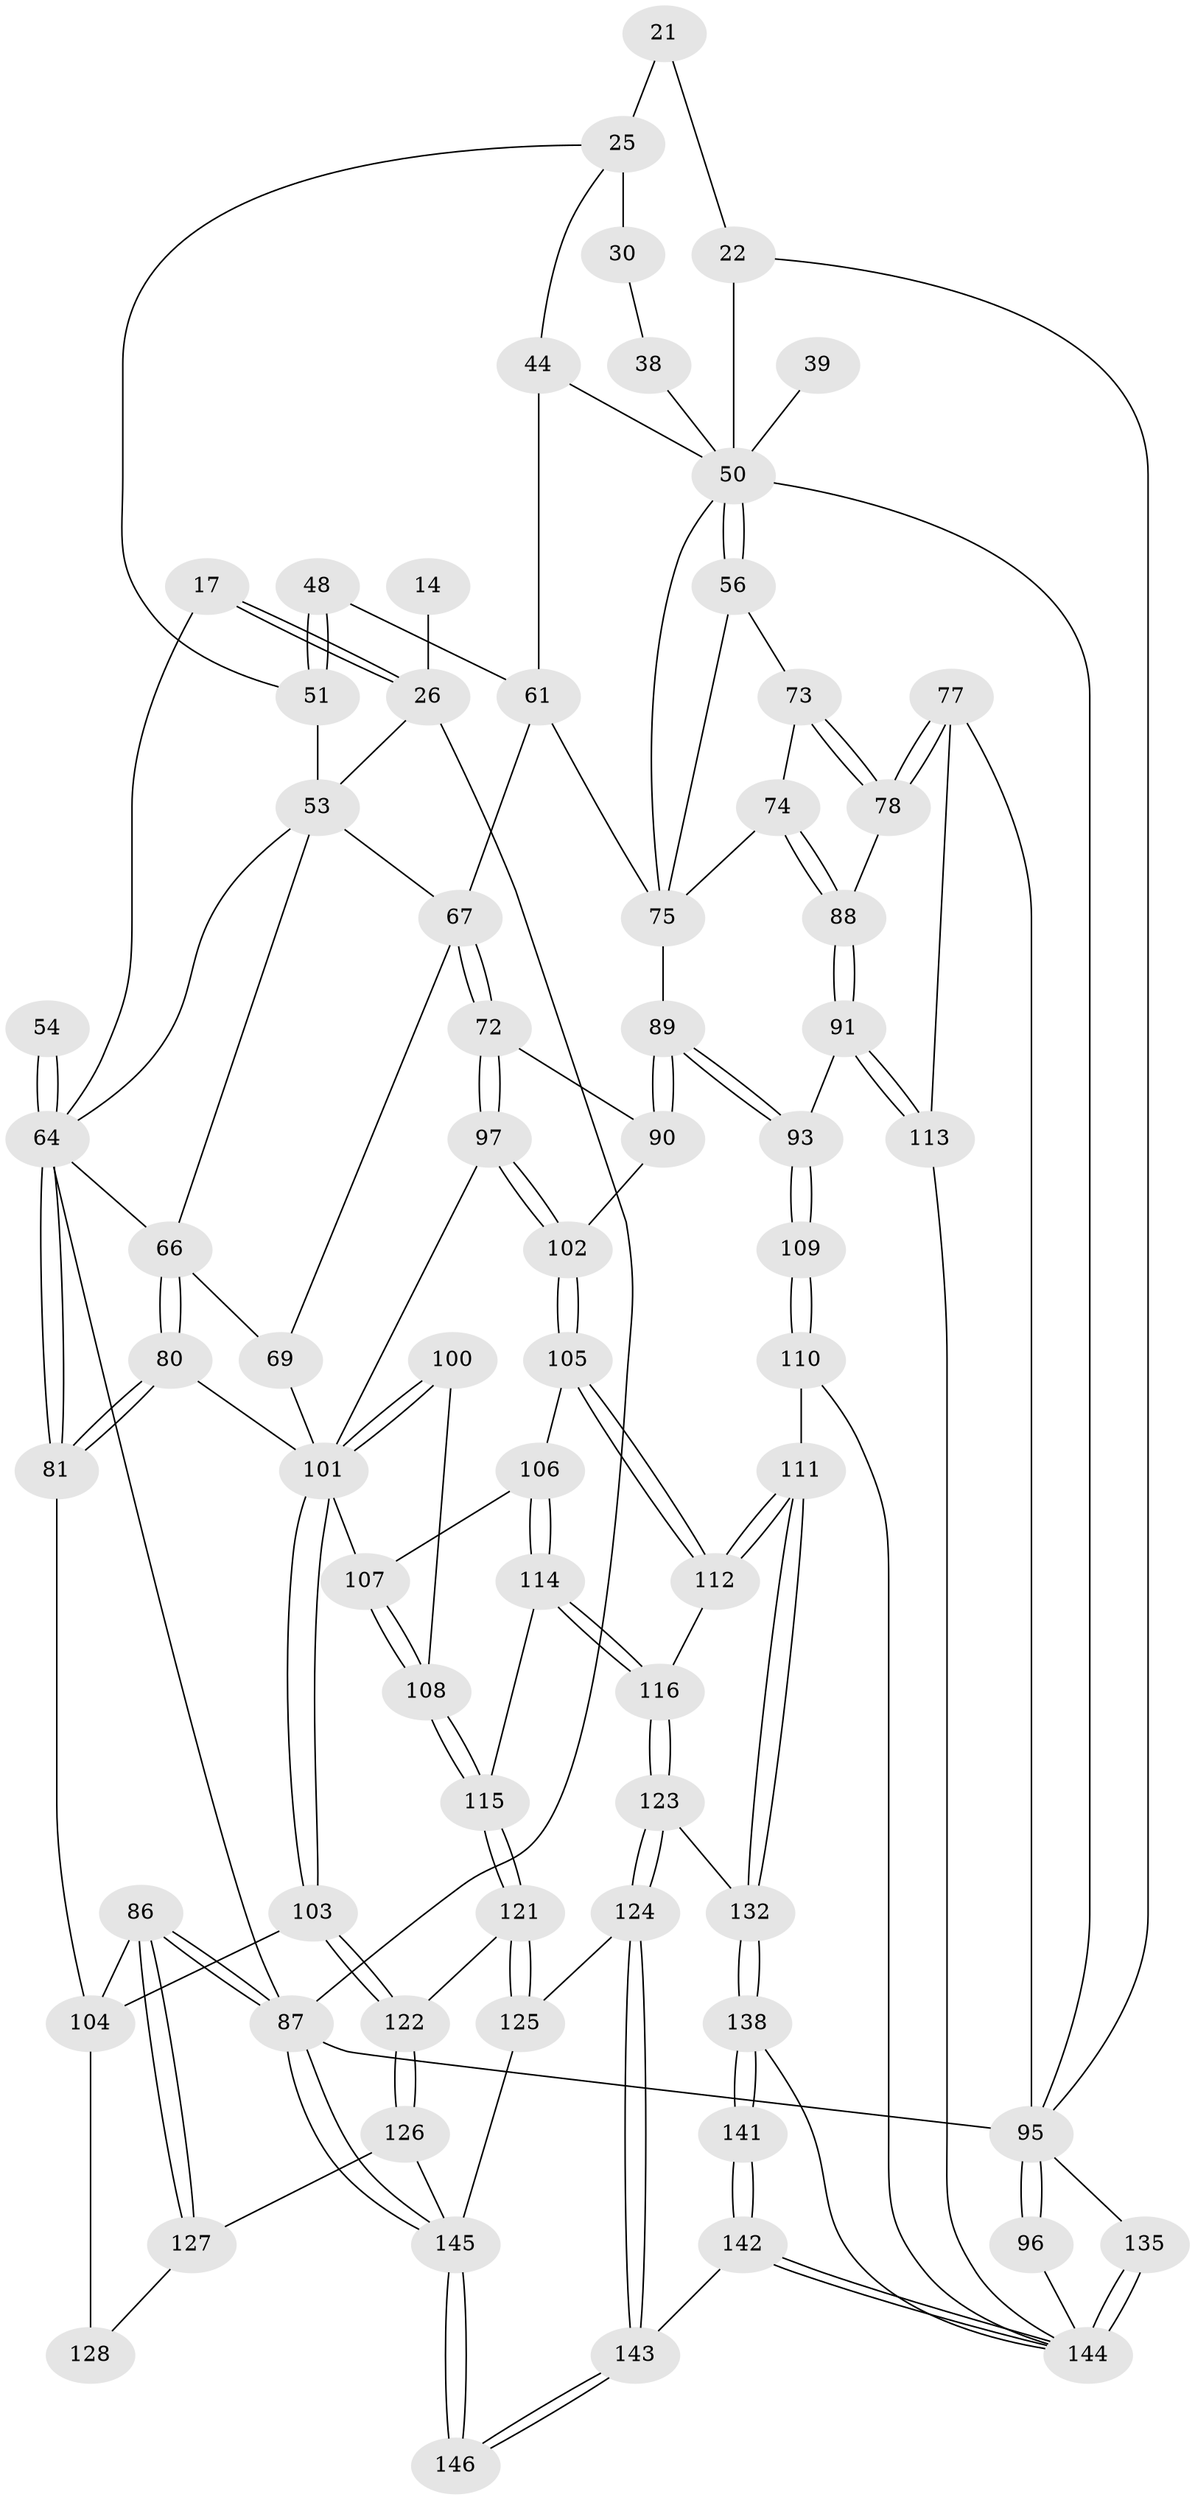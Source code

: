 // original degree distribution, {3: 0.0136986301369863, 5: 0.547945205479452, 6: 0.21232876712328766, 4: 0.22602739726027396}
// Generated by graph-tools (version 1.1) at 2025/02/03/09/25 05:02:14]
// undirected, 73 vertices, 162 edges
graph export_dot {
graph [start="1"]
  node [color=gray90,style=filled];
  14 [pos="+0.3096551925687916+0.09112763092502327"];
  17 [pos="+0.18993714400389303+0.09899397765952773"];
  21 [pos="+0.6687691523491696+0.044037007294091816",super="+7"];
  22 [pos="+0.8274033960467665+0.03236170216710772",super="+2"];
  25 [pos="+0.6359430917391405+0.18869270065315608",super="+8+9+24+23"];
  26 [pos="+0.20659600625915636+0.1290008625991493",super="+20+16+15"];
  30 [pos="+0.7424503955386557+0.1468503334434569",super="+29"];
  38 [pos="+0.7517131094055469+0.1484995078103805",super="+28"];
  39 [pos="+0.7784119328582165+0.18461593470730608"];
  44 [pos="+0.5728183141359715+0.21666665293944454",super="+43+42"];
  48 [pos="+0.5384309057198045+0.20892586329012094"];
  50 [pos="+0.7927290753235623+0.24862920211286088",super="+46+49"];
  51 [pos="+0.44240577677142684+0.2442244693211354",super="+11+10"];
  53 [pos="+0.28073290613190155+0.2727784451857193",super="+41+52"];
  54 [pos="+0+0"];
  56 [pos="+0.7963646906019631+0.2662661707179644",super="+55"];
  61 [pos="+0.575657182734051+0.2896258316512148",super="+57"];
  64 [pos="+0+0.39507912315536065",super="+63+33+19"];
  66 [pos="+0.14724320462073126+0.3781064081946263",super="+65"];
  67 [pos="+0.4334913135387774+0.39607709394577284",super="+58"];
  69 [pos="+0.30684009044386196+0.3456266173375399",super="+68"];
  72 [pos="+0.48232589962264466+0.4285435363909302"];
  73 [pos="+0.8850363397736646+0.37335244180975274"];
  74 [pos="+0.8233839443559121+0.38275189521055575"];
  75 [pos="+0.7392217099477137+0.3826698166819176",super="+59+60+62"];
  77 [pos="+1+0.48583929435460627"];
  78 [pos="+0.8907550328532258+0.3774109287848236"];
  80 [pos="+0.1890812466983416+0.4610136574942445"];
  81 [pos="+0+0.4775714137228167"];
  86 [pos="+0+1"];
  87 [pos="+0+1",super="+4"];
  88 [pos="+0.841006204954757+0.5517015592183072"];
  89 [pos="+0.7152957491079013+0.5259263790395908",super="+79+70"];
  90 [pos="+0.6849440056033241+0.5297884224995538",super="+71"];
  91 [pos="+0.8352634667740493+0.5918753355365332"];
  93 [pos="+0.7234044237735459+0.5338672806938741",super="+92"];
  95 [pos="+1+1",super="+3+76"];
  96 [pos="+1+0.5346167696685578"];
  97 [pos="+0.482516921364184+0.4301182786613242"];
  100 [pos="+0.2729795019420241+0.6402808507712197"];
  101 [pos="+0.22771537721517282+0.6407413509493299",super="+83+82+99"];
  102 [pos="+0.6175813225454447+0.5562638579377263"];
  103 [pos="+0.1784248844479955+0.6701754962425164"];
  104 [pos="+0.144137055849381+0.6691292181420144",super="+84+85"];
  105 [pos="+0.5706006318211156+0.6166791387856215"];
  106 [pos="+0.5106359145304796+0.5991067717351152"];
  107 [pos="+0.4800255121943575+0.5549642411209126"];
  108 [pos="+0.3067354862056947+0.6589300343370986"];
  109 [pos="+0.6616512336991031+0.7153327729546384"];
  110 [pos="+0.6423076149284309+0.7531806466580621"];
  111 [pos="+0.6343829777697586+0.7513123725451485"];
  112 [pos="+0.5780502496495086+0.6526970938720166"];
  113 [pos="+0.8359009945147685+0.5923673814043204"];
  114 [pos="+0.37971599283092017+0.7114654153083763"];
  115 [pos="+0.3715371989602006+0.708050422022814"];
  116 [pos="+0.4073641533302313+0.7358857321599375"];
  121 [pos="+0.3078498587137842+0.8423430441023796"];
  122 [pos="+0.19206546089080082+0.7985953989913153"];
  123 [pos="+0.4746432730981177+0.827679675343621"];
  124 [pos="+0.3954450165986788+0.9202676162405689"];
  125 [pos="+0.3258453434924655+0.9113013414977192"];
  126 [pos="+0.17879060466146798+0.8798426172289834"];
  127 [pos="+0.10463371079315102+0.888560222796911"];
  128 [pos="+0.055583585377486616+0.8181982483098051"];
  132 [pos="+0.4789426315979599+0.8282682292472929"];
  135 [pos="+1+1",super="+131+129+130"];
  138 [pos="+0.5110153444516665+0.8698415997607798",super="+137"];
  141 [pos="+0.5345198744999807+1"];
  142 [pos="+0.520987140377804+1"];
  143 [pos="+0.454924868702885+1"];
  144 [pos="+0.9035026919202409+1",super="+136+134+120+133"];
  145 [pos="+0+1",super="+140+139"];
  146 [pos="+0.24915261868936062+1"];
  14 -- 26 [weight=3];
  17 -- 26 [weight=2];
  17 -- 26;
  17 -- 64;
  21 -- 22 [weight=2];
  21 -- 25 [weight=2];
  22 -- 95;
  22 -- 50;
  25 -- 44 [weight=2];
  25 -- 51;
  25 -- 30 [weight=2];
  26 -- 53 [weight=2];
  26 -- 87;
  30 -- 38 [weight=2];
  38 -- 50 [weight=2];
  39 -- 50 [weight=3];
  44 -- 61 [weight=2];
  44 -- 50;
  48 -- 51 [weight=2];
  48 -- 51;
  48 -- 61;
  50 -- 56 [weight=2];
  50 -- 56;
  50 -- 95;
  50 -- 75;
  51 -- 53 [weight=2];
  53 -- 64;
  53 -- 67;
  53 -- 66;
  54 -- 64 [weight=3];
  54 -- 64;
  56 -- 75;
  56 -- 73;
  61 -- 75;
  61 -- 67;
  64 -- 81;
  64 -- 81;
  64 -- 66;
  64 -- 87;
  66 -- 80;
  66 -- 80;
  66 -- 69;
  67 -- 72;
  67 -- 72;
  67 -- 69;
  69 -- 101 [weight=2];
  72 -- 97;
  72 -- 97;
  72 -- 90;
  73 -- 74;
  73 -- 78;
  73 -- 78;
  74 -- 75;
  74 -- 88;
  74 -- 88;
  75 -- 89 [weight=2];
  77 -- 78;
  77 -- 78;
  77 -- 113;
  77 -- 95;
  78 -- 88;
  80 -- 81;
  80 -- 81;
  80 -- 101;
  81 -- 104;
  86 -- 87;
  86 -- 87;
  86 -- 127;
  86 -- 127;
  86 -- 104;
  87 -- 145;
  87 -- 145;
  87 -- 95 [weight=2];
  88 -- 91;
  88 -- 91;
  89 -- 90 [weight=2];
  89 -- 90;
  89 -- 93;
  89 -- 93;
  90 -- 102;
  91 -- 113;
  91 -- 113;
  91 -- 93;
  93 -- 109 [weight=2];
  93 -- 109;
  95 -- 96 [weight=2];
  95 -- 96;
  95 -- 135;
  96 -- 144;
  97 -- 102;
  97 -- 102;
  97 -- 101;
  100 -- 101 [weight=2];
  100 -- 101;
  100 -- 108;
  101 -- 103;
  101 -- 103;
  101 -- 107;
  102 -- 105;
  102 -- 105;
  103 -- 104;
  103 -- 122;
  103 -- 122;
  104 -- 128 [weight=2];
  105 -- 106;
  105 -- 112;
  105 -- 112;
  106 -- 107;
  106 -- 114;
  106 -- 114;
  107 -- 108;
  107 -- 108;
  108 -- 115;
  108 -- 115;
  109 -- 110;
  109 -- 110;
  110 -- 111;
  110 -- 144;
  111 -- 112;
  111 -- 112;
  111 -- 132;
  111 -- 132;
  112 -- 116;
  113 -- 144;
  114 -- 115;
  114 -- 116;
  114 -- 116;
  115 -- 121;
  115 -- 121;
  116 -- 123;
  116 -- 123;
  121 -- 122;
  121 -- 125;
  121 -- 125;
  122 -- 126;
  122 -- 126;
  123 -- 124;
  123 -- 124;
  123 -- 132;
  124 -- 125;
  124 -- 143;
  124 -- 143;
  125 -- 145;
  126 -- 127;
  126 -- 145;
  127 -- 128;
  132 -- 138;
  132 -- 138;
  135 -- 144 [weight=5];
  135 -- 144;
  138 -- 141 [weight=2];
  138 -- 141;
  138 -- 144;
  141 -- 142;
  141 -- 142;
  142 -- 143;
  142 -- 144;
  142 -- 144;
  143 -- 146;
  143 -- 146;
  145 -- 146 [weight=2];
  145 -- 146;
}
